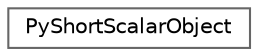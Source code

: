 digraph "Graphical Class Hierarchy"
{
 // LATEX_PDF_SIZE
  bgcolor="transparent";
  edge [fontname=Helvetica,fontsize=10,labelfontname=Helvetica,labelfontsize=10];
  node [fontname=Helvetica,fontsize=10,shape=box,height=0.2,width=0.4];
  rankdir="LR";
  Node0 [id="Node000000",label="PyShortScalarObject",height=0.2,width=0.4,color="grey40", fillcolor="white", style="filled",URL="$dd/d5c/structPyShortScalarObject.html",tooltip=" "];
}
